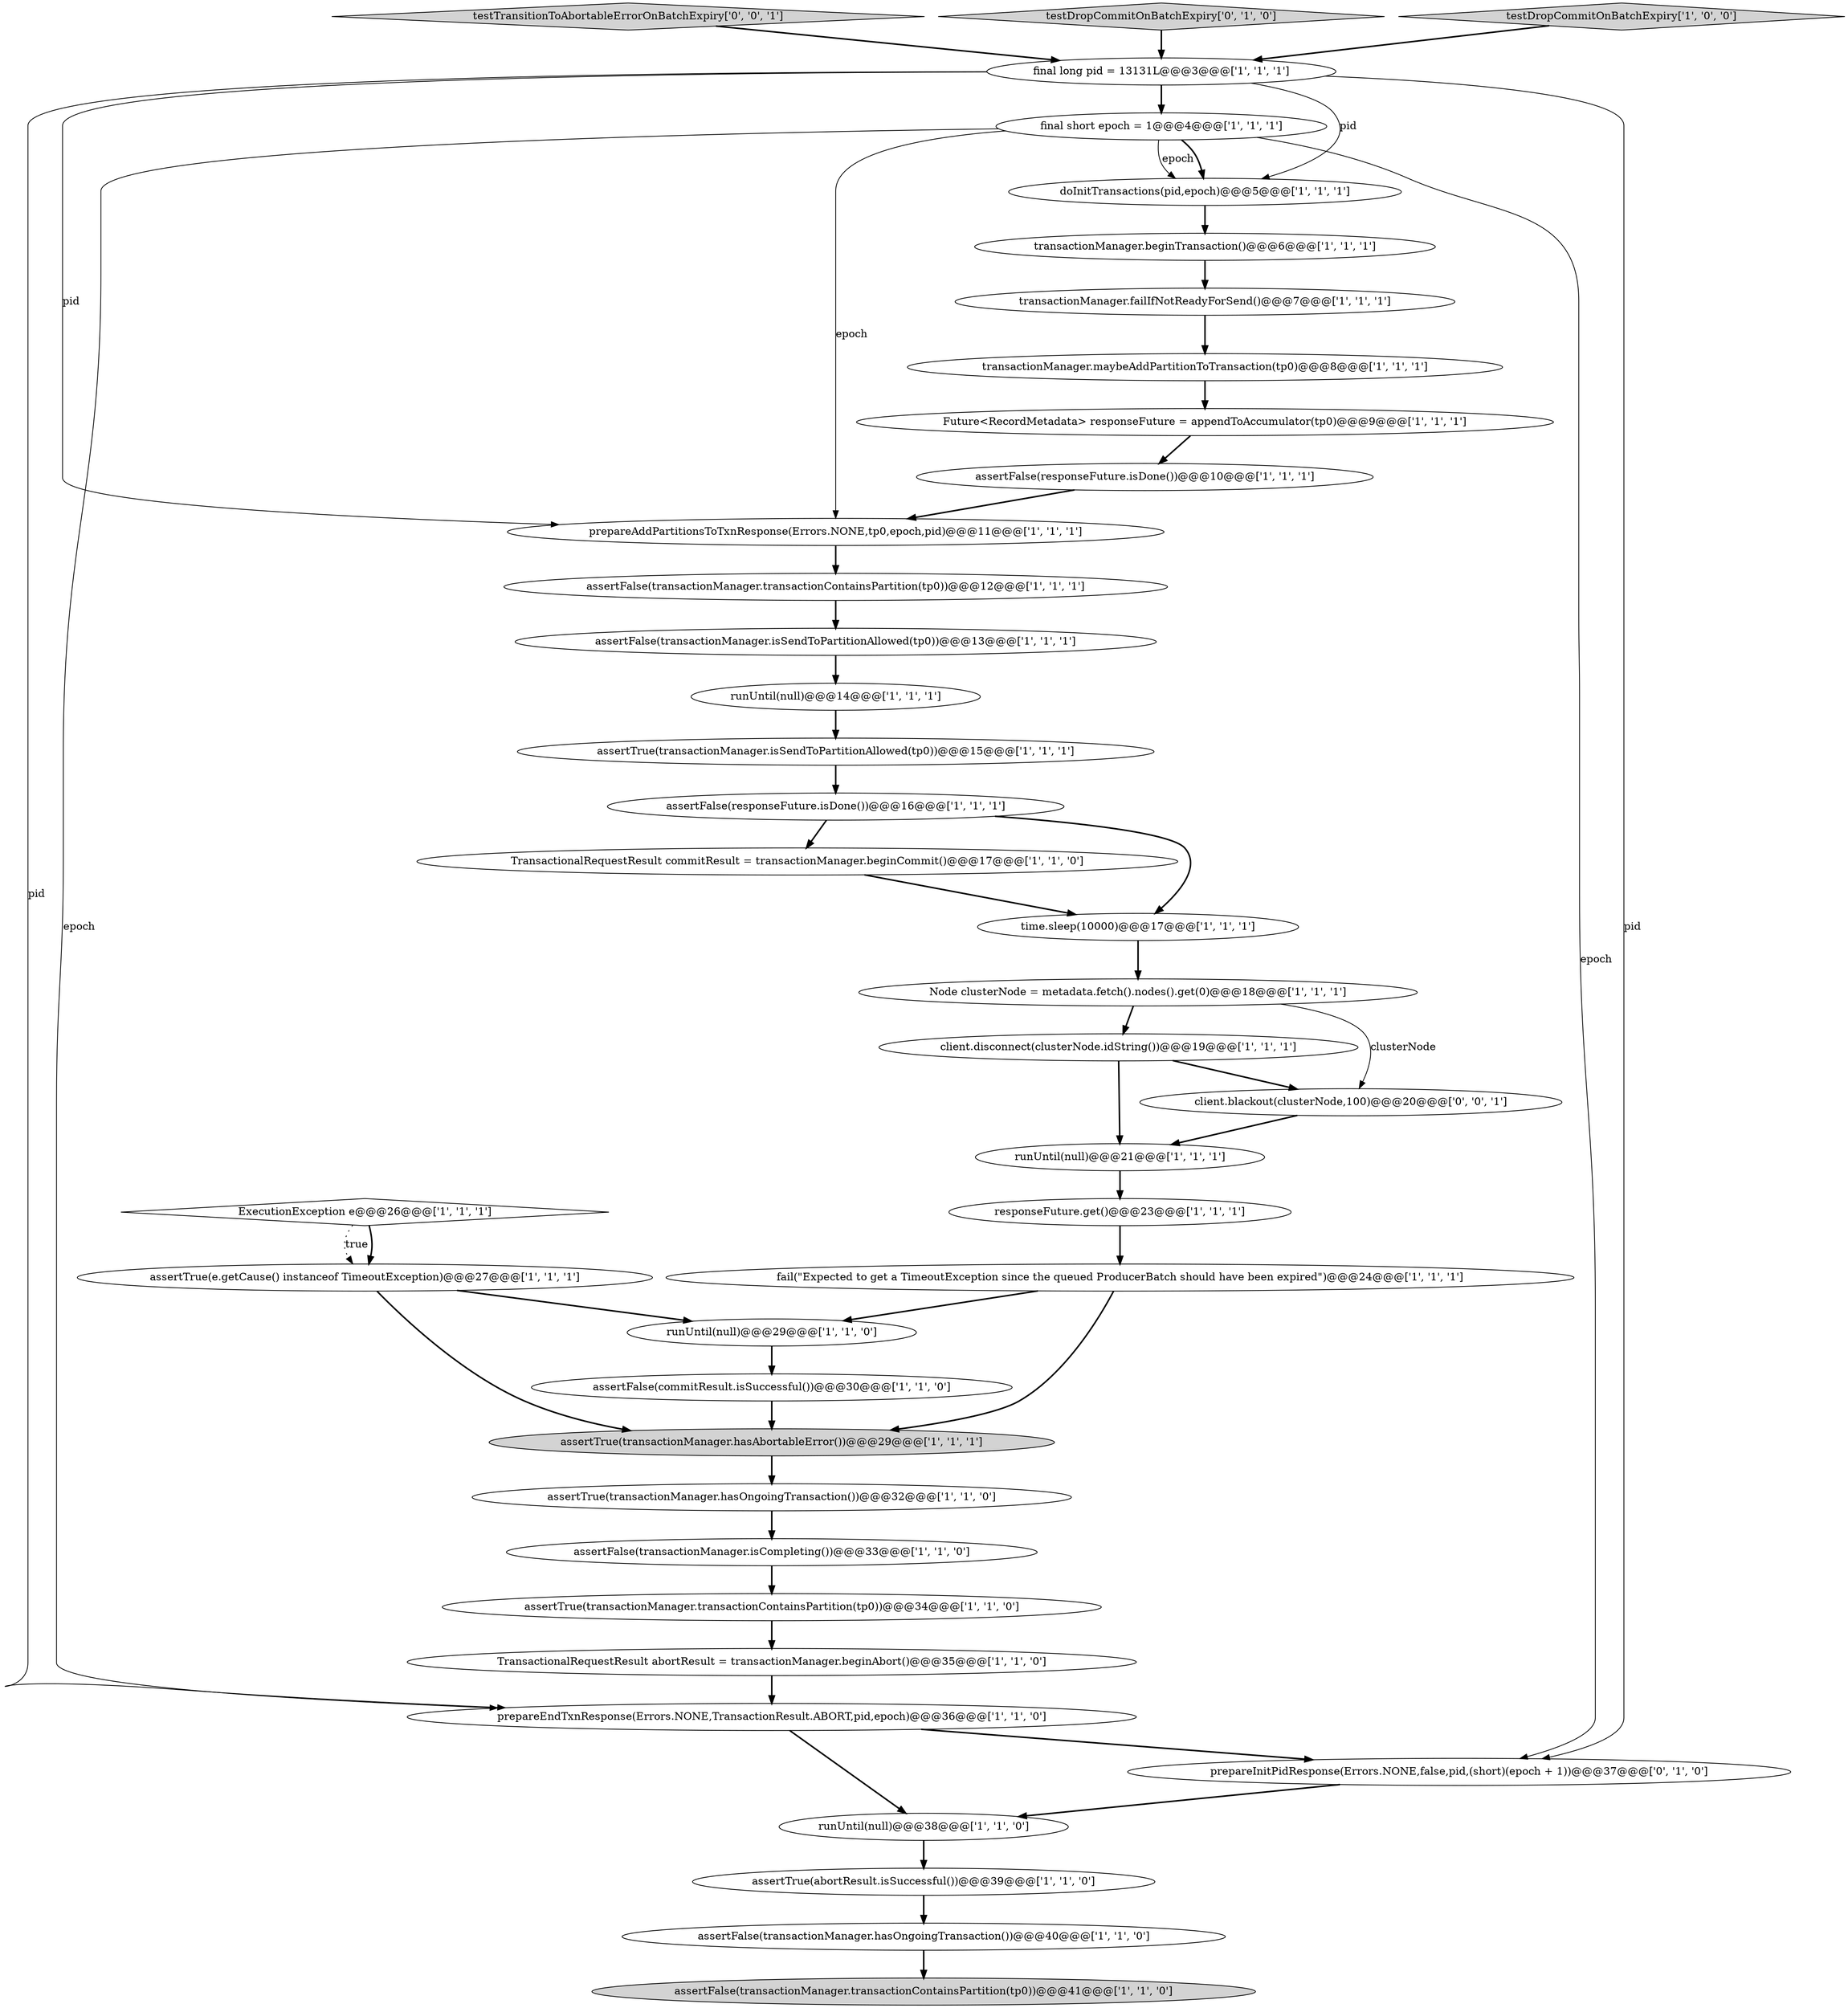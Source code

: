 digraph {
12 [style = filled, label = "assertFalse(responseFuture.isDone())@@@10@@@['1', '1', '1']", fillcolor = white, shape = ellipse image = "AAA0AAABBB1BBB"];
34 [style = filled, label = "runUntil(null)@@@21@@@['1', '1', '1']", fillcolor = white, shape = ellipse image = "AAA0AAABBB1BBB"];
14 [style = filled, label = "assertTrue(transactionManager.transactionContainsPartition(tp0))@@@34@@@['1', '1', '0']", fillcolor = white, shape = ellipse image = "AAA0AAABBB1BBB"];
39 [style = filled, label = "client.blackout(clusterNode,100)@@@20@@@['0', '0', '1']", fillcolor = white, shape = ellipse image = "AAA0AAABBB3BBB"];
31 [style = filled, label = "prepareAddPartitionsToTxnResponse(Errors.NONE,tp0,epoch,pid)@@@11@@@['1', '1', '1']", fillcolor = white, shape = ellipse image = "AAA0AAABBB1BBB"];
3 [style = filled, label = "doInitTransactions(pid,epoch)@@@5@@@['1', '1', '1']", fillcolor = white, shape = ellipse image = "AAA0AAABBB1BBB"];
37 [style = filled, label = "prepareInitPidResponse(Errors.NONE,false,pid,(short)(epoch + 1))@@@37@@@['0', '1', '0']", fillcolor = white, shape = ellipse image = "AAA1AAABBB2BBB"];
23 [style = filled, label = "runUntil(null)@@@29@@@['1', '1', '0']", fillcolor = white, shape = ellipse image = "AAA0AAABBB1BBB"];
4 [style = filled, label = "transactionManager.beginTransaction()@@@6@@@['1', '1', '1']", fillcolor = white, shape = ellipse image = "AAA0AAABBB1BBB"];
15 [style = filled, label = "TransactionalRequestResult abortResult = transactionManager.beginAbort()@@@35@@@['1', '1', '0']", fillcolor = white, shape = ellipse image = "AAA0AAABBB1BBB"];
22 [style = filled, label = "assertFalse(transactionManager.hasOngoingTransaction())@@@40@@@['1', '1', '0']", fillcolor = white, shape = ellipse image = "AAA0AAABBB1BBB"];
17 [style = filled, label = "assertTrue(transactionManager.isSendToPartitionAllowed(tp0))@@@15@@@['1', '1', '1']", fillcolor = white, shape = ellipse image = "AAA0AAABBB1BBB"];
26 [style = filled, label = "final short epoch = 1@@@4@@@['1', '1', '1']", fillcolor = white, shape = ellipse image = "AAA0AAABBB1BBB"];
19 [style = filled, label = "runUntil(null)@@@14@@@['1', '1', '1']", fillcolor = white, shape = ellipse image = "AAA0AAABBB1BBB"];
35 [style = filled, label = "fail(\"Expected to get a TimeoutException since the queued ProducerBatch should have been expired\")@@@24@@@['1', '1', '1']", fillcolor = white, shape = ellipse image = "AAA0AAABBB1BBB"];
10 [style = filled, label = "assertFalse(transactionManager.isSendToPartitionAllowed(tp0))@@@13@@@['1', '1', '1']", fillcolor = white, shape = ellipse image = "AAA0AAABBB1BBB"];
21 [style = filled, label = "assertTrue(abortResult.isSuccessful())@@@39@@@['1', '1', '0']", fillcolor = white, shape = ellipse image = "AAA0AAABBB1BBB"];
38 [style = filled, label = "testTransitionToAbortableErrorOnBatchExpiry['0', '0', '1']", fillcolor = lightgray, shape = diamond image = "AAA0AAABBB3BBB"];
16 [style = filled, label = "Future<RecordMetadata> responseFuture = appendToAccumulator(tp0)@@@9@@@['1', '1', '1']", fillcolor = white, shape = ellipse image = "AAA0AAABBB1BBB"];
25 [style = filled, label = "ExecutionException e@@@26@@@['1', '1', '1']", fillcolor = white, shape = diamond image = "AAA0AAABBB1BBB"];
5 [style = filled, label = "assertFalse(transactionManager.transactionContainsPartition(tp0))@@@41@@@['1', '1', '0']", fillcolor = lightgray, shape = ellipse image = "AAA0AAABBB1BBB"];
9 [style = filled, label = "prepareEndTxnResponse(Errors.NONE,TransactionResult.ABORT,pid,epoch)@@@36@@@['1', '1', '0']", fillcolor = white, shape = ellipse image = "AAA0AAABBB1BBB"];
28 [style = filled, label = "final long pid = 13131L@@@3@@@['1', '1', '1']", fillcolor = white, shape = ellipse image = "AAA0AAABBB1BBB"];
2 [style = filled, label = "runUntil(null)@@@38@@@['1', '1', '0']", fillcolor = white, shape = ellipse image = "AAA0AAABBB1BBB"];
11 [style = filled, label = "assertFalse(commitResult.isSuccessful())@@@30@@@['1', '1', '0']", fillcolor = white, shape = ellipse image = "AAA0AAABBB1BBB"];
18 [style = filled, label = "responseFuture.get()@@@23@@@['1', '1', '1']", fillcolor = white, shape = ellipse image = "AAA0AAABBB1BBB"];
6 [style = filled, label = "TransactionalRequestResult commitResult = transactionManager.beginCommit()@@@17@@@['1', '1', '0']", fillcolor = white, shape = ellipse image = "AAA0AAABBB1BBB"];
33 [style = filled, label = "client.disconnect(clusterNode.idString())@@@19@@@['1', '1', '1']", fillcolor = white, shape = ellipse image = "AAA0AAABBB1BBB"];
30 [style = filled, label = "time.sleep(10000)@@@17@@@['1', '1', '1']", fillcolor = white, shape = ellipse image = "AAA0AAABBB1BBB"];
36 [style = filled, label = "testDropCommitOnBatchExpiry['0', '1', '0']", fillcolor = lightgray, shape = diamond image = "AAA0AAABBB2BBB"];
0 [style = filled, label = "assertTrue(transactionManager.hasOngoingTransaction())@@@32@@@['1', '1', '0']", fillcolor = white, shape = ellipse image = "AAA0AAABBB1BBB"];
20 [style = filled, label = "assertTrue(e.getCause() instanceof TimeoutException)@@@27@@@['1', '1', '1']", fillcolor = white, shape = ellipse image = "AAA0AAABBB1BBB"];
29 [style = filled, label = "transactionManager.failIfNotReadyForSend()@@@7@@@['1', '1', '1']", fillcolor = white, shape = ellipse image = "AAA0AAABBB1BBB"];
24 [style = filled, label = "assertFalse(transactionManager.isCompleting())@@@33@@@['1', '1', '0']", fillcolor = white, shape = ellipse image = "AAA0AAABBB1BBB"];
1 [style = filled, label = "testDropCommitOnBatchExpiry['1', '0', '0']", fillcolor = lightgray, shape = diamond image = "AAA0AAABBB1BBB"];
32 [style = filled, label = "assertTrue(transactionManager.hasAbortableError())@@@29@@@['1', '1', '1']", fillcolor = lightgray, shape = ellipse image = "AAA0AAABBB1BBB"];
13 [style = filled, label = "transactionManager.maybeAddPartitionToTransaction(tp0)@@@8@@@['1', '1', '1']", fillcolor = white, shape = ellipse image = "AAA0AAABBB1BBB"];
7 [style = filled, label = "assertFalse(responseFuture.isDone())@@@16@@@['1', '1', '1']", fillcolor = white, shape = ellipse image = "AAA0AAABBB1BBB"];
8 [style = filled, label = "Node clusterNode = metadata.fetch().nodes().get(0)@@@18@@@['1', '1', '1']", fillcolor = white, shape = ellipse image = "AAA0AAABBB1BBB"];
27 [style = filled, label = "assertFalse(transactionManager.transactionContainsPartition(tp0))@@@12@@@['1', '1', '1']", fillcolor = white, shape = ellipse image = "AAA0AAABBB1BBB"];
34->18 [style = bold, label=""];
29->13 [style = bold, label=""];
20->23 [style = bold, label=""];
9->37 [style = bold, label=""];
22->5 [style = bold, label=""];
38->28 [style = bold, label=""];
26->37 [style = solid, label="epoch"];
28->3 [style = solid, label="pid"];
15->9 [style = bold, label=""];
21->22 [style = bold, label=""];
26->3 [style = solid, label="epoch"];
39->34 [style = bold, label=""];
25->20 [style = bold, label=""];
1->28 [style = bold, label=""];
25->20 [style = dotted, label="true"];
28->26 [style = bold, label=""];
20->32 [style = bold, label=""];
7->6 [style = bold, label=""];
9->2 [style = bold, label=""];
33->34 [style = bold, label=""];
28->37 [style = solid, label="pid"];
23->11 [style = bold, label=""];
37->2 [style = bold, label=""];
28->31 [style = solid, label="pid"];
35->32 [style = bold, label=""];
11->32 [style = bold, label=""];
10->19 [style = bold, label=""];
12->31 [style = bold, label=""];
0->24 [style = bold, label=""];
2->21 [style = bold, label=""];
26->31 [style = solid, label="epoch"];
16->12 [style = bold, label=""];
33->39 [style = bold, label=""];
13->16 [style = bold, label=""];
19->17 [style = bold, label=""];
27->10 [style = bold, label=""];
28->9 [style = solid, label="pid"];
36->28 [style = bold, label=""];
35->23 [style = bold, label=""];
32->0 [style = bold, label=""];
30->8 [style = bold, label=""];
17->7 [style = bold, label=""];
24->14 [style = bold, label=""];
4->29 [style = bold, label=""];
26->3 [style = bold, label=""];
26->9 [style = solid, label="epoch"];
8->33 [style = bold, label=""];
14->15 [style = bold, label=""];
31->27 [style = bold, label=""];
3->4 [style = bold, label=""];
6->30 [style = bold, label=""];
18->35 [style = bold, label=""];
7->30 [style = bold, label=""];
8->39 [style = solid, label="clusterNode"];
}
